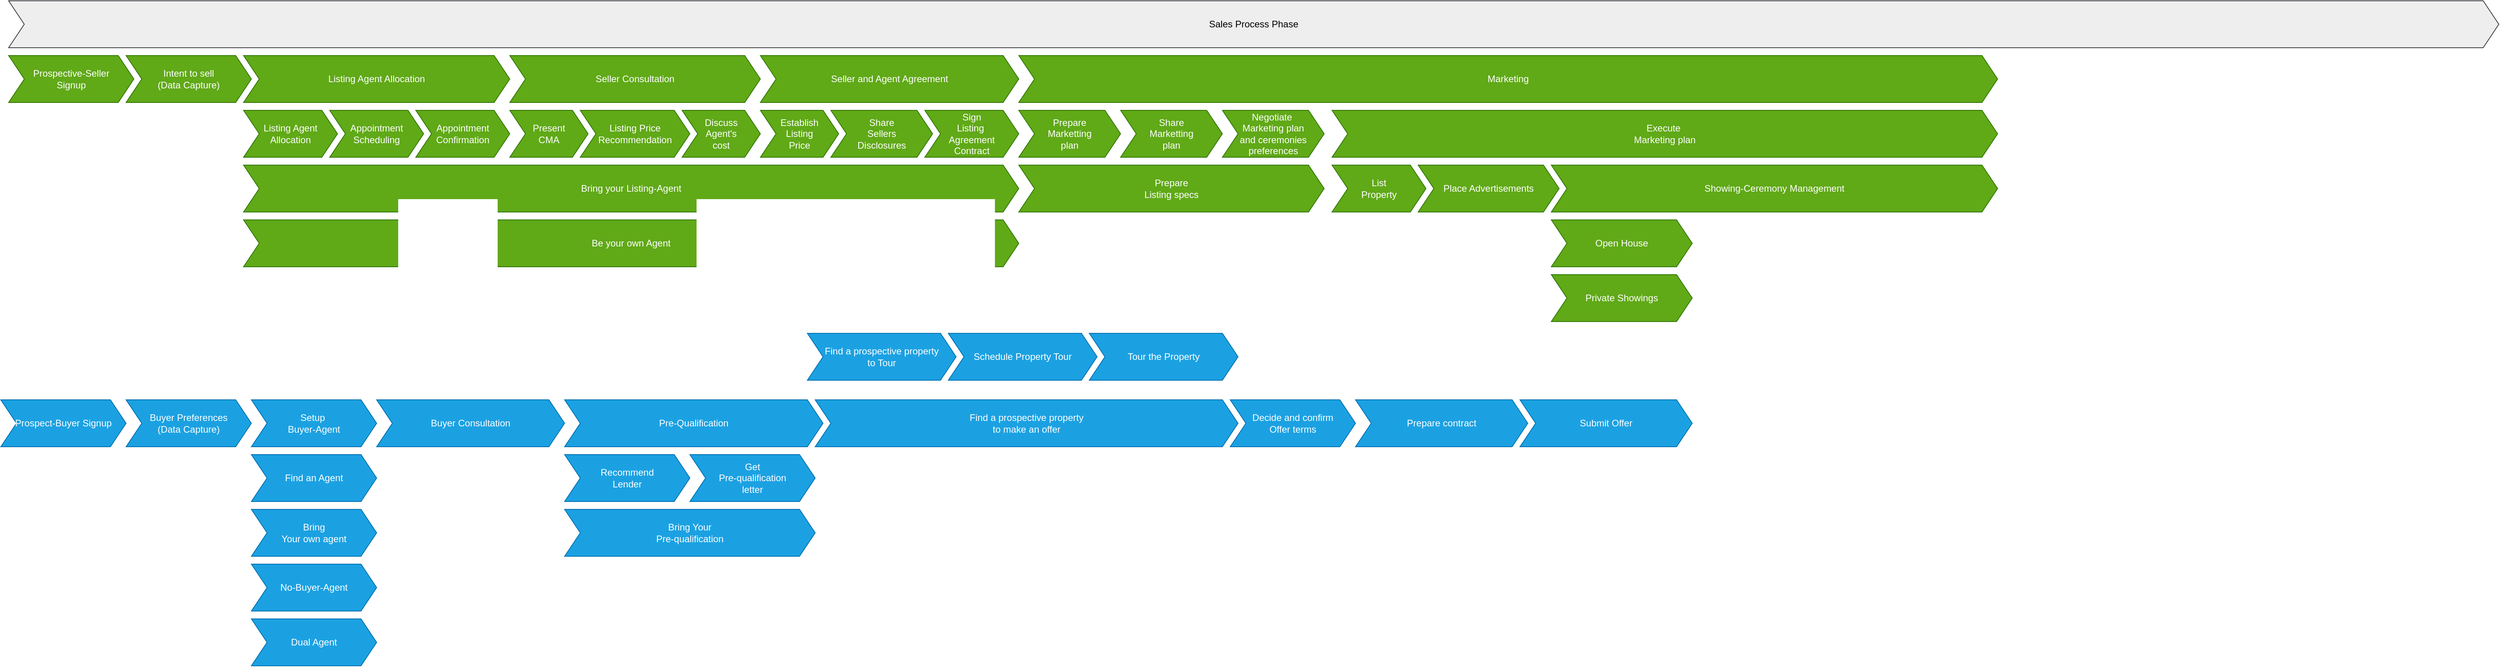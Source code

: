 <mxfile version="18.1.1" type="github" pages="2"><diagram id="bdXFUAsFdggd3r18G_aJ" name="Page-1"><mxGraphModel dx="522" dy="385" grid="1" gridSize="10" guides="1" tooltips="1" connect="1" arrows="1" fold="1" page="1" pageScale="1" pageWidth="1100" pageHeight="850" math="0" shadow="0"><root><mxCell id="0"/><mxCell id="1" parent="0"/><mxCell id="eJUdb9MCWNpWFoF7-U0Q-1" value="Sales Process Phase" style="shape=step;perimeter=stepPerimeter;whiteSpace=wrap;html=1;fixedSize=1;fillColor=#eeeeee;strokeColor=#36393d;" parent="1" vertex="1"><mxGeometry x="70" width="3180" height="60" as="geometry"/></mxCell><mxCell id="3h52Y9RRFT-HM_RNsiNN-22" value="Prospective-Seller &lt;br&gt;Signup&lt;span style=&quot;color: rgba(0, 0, 0, 0); font-family: monospace; font-size: 0px; text-align: start;&quot;&gt;%3CmxGraphModel%3E%3Croot%3E%3CmxCell%20id%3D%220%22%2F%3E%3CmxCell%20id%3D%221%22%20parent%3D%220%22%2F%3E%3CmxCell%20id%3D%222%22%20value%3D%22Sales%20Process%20Phase%22%20style%3D%22shape%3Dstep%3Bperimeter%3DstepPerimeter%3BwhiteSpace%3Dwrap%3Bhtml%3D1%3BfixedSize%3D1%3BfillColor%3D%2360a917%3BfontColor%3D%23ffffff%3BstrokeColor%3D%232D7600%3B%22%20vertex%3D%221%22%20parent%3D%221%22%3E%3CmxGeometry%20x%3D%2270%22%20width%3D%22570%22%20height%3D%2260%22%20as%3D%22geometry%22%2F%3E%3C%2FmxCell%3E%3C%2Froot%3E%3C%2FmxGraphModel%3E&lt;/span&gt;" style="shape=step;perimeter=stepPerimeter;whiteSpace=wrap;html=1;fixedSize=1;fillColor=#60a917;fontColor=#ffffff;strokeColor=#2D7600;" parent="1" vertex="1"><mxGeometry x="70" y="70" width="160" height="60" as="geometry"/></mxCell><mxCell id="3h52Y9RRFT-HM_RNsiNN-23" value="Intent to sell&lt;br&gt;(Data Capture)" style="shape=step;perimeter=stepPerimeter;whiteSpace=wrap;html=1;fixedSize=1;fillColor=#60a917;fontColor=#ffffff;strokeColor=#2D7600;" parent="1" vertex="1"><mxGeometry x="220" y="70" width="160" height="60" as="geometry"/></mxCell><mxCell id="3h52Y9RRFT-HM_RNsiNN-24" value="Listing Agent Allocation" style="shape=step;perimeter=stepPerimeter;whiteSpace=wrap;html=1;fixedSize=1;fillColor=#60a917;fontColor=#ffffff;strokeColor=#2D7600;fontStyle=0" parent="1" vertex="1"><mxGeometry x="370" y="70" width="340" height="60" as="geometry"/></mxCell><mxCell id="3h52Y9RRFT-HM_RNsiNN-26" value="Listing Agent Allocation" style="shape=step;perimeter=stepPerimeter;whiteSpace=wrap;html=1;fixedSize=1;fillColor=#60a917;fontColor=#ffffff;strokeColor=#2D7600;" parent="1" vertex="1"><mxGeometry x="370" y="140" width="120" height="60" as="geometry"/></mxCell><mxCell id="3h52Y9RRFT-HM_RNsiNN-27" value="Appointment&lt;br&gt;Scheduling" style="shape=step;perimeter=stepPerimeter;whiteSpace=wrap;html=1;fixedSize=1;fillColor=#60a917;fontColor=#ffffff;strokeColor=#2D7600;" parent="1" vertex="1"><mxGeometry x="480" y="140" width="120" height="60" as="geometry"/></mxCell><mxCell id="3h52Y9RRFT-HM_RNsiNN-28" value="Appointment&lt;br&gt;Confirmation" style="shape=step;perimeter=stepPerimeter;whiteSpace=wrap;html=1;fixedSize=1;fillColor=#60a917;fontColor=#ffffff;strokeColor=#2D7600;" parent="1" vertex="1"><mxGeometry x="590" y="140" width="120" height="60" as="geometry"/></mxCell><mxCell id="3h52Y9RRFT-HM_RNsiNN-29" value="Seller Consultation" style="shape=step;perimeter=stepPerimeter;whiteSpace=wrap;html=1;fixedSize=1;fillColor=#60a917;fontColor=#ffffff;strokeColor=#2D7600;" parent="1" vertex="1"><mxGeometry x="710" y="70" width="320" height="60" as="geometry"/></mxCell><mxCell id="3h52Y9RRFT-HM_RNsiNN-30" value="Present&lt;br&gt;CMA" style="shape=step;perimeter=stepPerimeter;whiteSpace=wrap;html=1;fixedSize=1;fillColor=#60a917;fontColor=#ffffff;strokeColor=#2D7600;" parent="1" vertex="1"><mxGeometry x="710" y="140" width="100" height="60" as="geometry"/></mxCell><mxCell id="3h52Y9RRFT-HM_RNsiNN-31" value="Listing Price&lt;br&gt;Recommendation" style="shape=step;perimeter=stepPerimeter;whiteSpace=wrap;html=1;fixedSize=1;fillColor=#60a917;fontColor=#ffffff;strokeColor=#2D7600;" parent="1" vertex="1"><mxGeometry x="800" y="140" width="140" height="60" as="geometry"/></mxCell><mxCell id="3h52Y9RRFT-HM_RNsiNN-32" value="Establish&lt;br&gt;Listing&lt;br&gt;Price" style="shape=step;perimeter=stepPerimeter;whiteSpace=wrap;html=1;fixedSize=1;fillColor=#60a917;fontColor=#ffffff;strokeColor=#2D7600;" parent="1" vertex="1"><mxGeometry x="1030" y="140" width="100" height="60" as="geometry"/></mxCell><mxCell id="3h52Y9RRFT-HM_RNsiNN-33" value="Share&lt;br&gt;Sellers&lt;br&gt;Disclosures" style="shape=step;perimeter=stepPerimeter;whiteSpace=wrap;html=1;fixedSize=1;fillColor=#60a917;fontColor=#ffffff;strokeColor=#2D7600;" parent="1" vertex="1"><mxGeometry x="1120" y="140" width="130" height="60" as="geometry"/></mxCell><mxCell id="3h52Y9RRFT-HM_RNsiNN-34" value="Sign&lt;br&gt;Listing&amp;nbsp;&lt;br&gt;Agreement&lt;br&gt;Contract" style="shape=step;perimeter=stepPerimeter;whiteSpace=wrap;html=1;fixedSize=1;fillColor=#60a917;fontColor=#ffffff;strokeColor=#2D7600;" parent="1" vertex="1"><mxGeometry x="1240" y="140" width="120" height="60" as="geometry"/></mxCell><mxCell id="3h52Y9RRFT-HM_RNsiNN-35" value="Seller and Agent Agreement" style="shape=step;perimeter=stepPerimeter;whiteSpace=wrap;html=1;fixedSize=1;fillColor=#60a917;fontColor=#ffffff;strokeColor=#2D7600;" parent="1" vertex="1"><mxGeometry x="1030" y="70" width="330" height="60" as="geometry"/></mxCell><mxCell id="3h52Y9RRFT-HM_RNsiNN-36" value="Marketing" style="shape=step;perimeter=stepPerimeter;whiteSpace=wrap;html=1;fixedSize=1;fillColor=#60a917;fontColor=#ffffff;strokeColor=#2D7600;" parent="1" vertex="1"><mxGeometry x="1360" y="70" width="1250" height="60" as="geometry"/></mxCell><mxCell id="3h52Y9RRFT-HM_RNsiNN-37" value="Prepare&lt;br&gt;Listing specs" style="shape=step;perimeter=stepPerimeter;whiteSpace=wrap;html=1;fixedSize=1;fillColor=#60a917;fontColor=#ffffff;strokeColor=#2D7600;" parent="1" vertex="1"><mxGeometry x="1360" y="210" width="390" height="60" as="geometry"/></mxCell><mxCell id="3h52Y9RRFT-HM_RNsiNN-38" value="List&lt;br&gt;Property" style="shape=step;perimeter=stepPerimeter;whiteSpace=wrap;html=1;fixedSize=1;fillColor=#60a917;fontColor=#ffffff;strokeColor=#2D7600;" parent="1" vertex="1"><mxGeometry x="1760" y="210" width="120" height="60" as="geometry"/></mxCell><mxCell id="3h52Y9RRFT-HM_RNsiNN-40" value="Execute&amp;nbsp;&lt;br&gt;Marketing plan" style="shape=step;perimeter=stepPerimeter;whiteSpace=wrap;html=1;fixedSize=1;fillColor=#60a917;fontColor=#ffffff;strokeColor=#2D7600;" parent="1" vertex="1"><mxGeometry x="1760" y="140" width="850" height="60" as="geometry"/></mxCell><mxCell id="3h52Y9RRFT-HM_RNsiNN-41" value="Discuss&lt;br&gt;Agent's&lt;br&gt;cost" style="shape=step;perimeter=stepPerimeter;whiteSpace=wrap;html=1;fixedSize=1;fillColor=#60a917;fontColor=#ffffff;strokeColor=#2D7600;" parent="1" vertex="1"><mxGeometry x="930" y="140" width="100" height="60" as="geometry"/></mxCell><mxCell id="3h52Y9RRFT-HM_RNsiNN-42" value="Prepare &lt;br&gt;Marketting&lt;br&gt;plan" style="shape=step;perimeter=stepPerimeter;whiteSpace=wrap;html=1;fixedSize=1;fillColor=#60a917;fontColor=#ffffff;strokeColor=#2D7600;" parent="1" vertex="1"><mxGeometry x="1360" y="140" width="130" height="60" as="geometry"/></mxCell><mxCell id="3h52Y9RRFT-HM_RNsiNN-43" value="Share&lt;br&gt;Marketting&lt;br&gt;plan" style="shape=step;perimeter=stepPerimeter;whiteSpace=wrap;html=1;fixedSize=1;fillColor=#60a917;fontColor=#ffffff;strokeColor=#2D7600;" parent="1" vertex="1"><mxGeometry x="1490" y="140" width="130" height="60" as="geometry"/></mxCell><mxCell id="3h52Y9RRFT-HM_RNsiNN-44" value="Negotiate&amp;nbsp;&lt;br&gt;Marketing plan&lt;br&gt;and ceremonies preferences" style="shape=step;perimeter=stepPerimeter;whiteSpace=wrap;html=1;fixedSize=1;fillColor=#60a917;fontColor=#ffffff;strokeColor=#2D7600;" parent="1" vertex="1"><mxGeometry x="1620" y="140" width="130" height="60" as="geometry"/></mxCell><mxCell id="3h52Y9RRFT-HM_RNsiNN-47" value="Place Advertisements" style="shape=step;perimeter=stepPerimeter;whiteSpace=wrap;html=1;fixedSize=1;fillColor=#60a917;fontColor=#ffffff;strokeColor=#2D7600;" parent="1" vertex="1"><mxGeometry x="1870" y="210" width="180" height="60" as="geometry"/></mxCell><mxCell id="3h52Y9RRFT-HM_RNsiNN-49" value="Showing-Ceremony Management" style="shape=step;perimeter=stepPerimeter;whiteSpace=wrap;html=1;fixedSize=1;fillColor=#60a917;fontColor=#ffffff;strokeColor=#2D7600;" parent="1" vertex="1"><mxGeometry x="2040" y="210" width="570" height="60" as="geometry"/></mxCell><mxCell id="3h52Y9RRFT-HM_RNsiNN-50" value="Open House" style="shape=step;perimeter=stepPerimeter;whiteSpace=wrap;html=1;fixedSize=1;fillColor=#60a917;fontColor=#ffffff;strokeColor=#2D7600;" parent="1" vertex="1"><mxGeometry x="2040" y="280" width="180" height="60" as="geometry"/></mxCell><mxCell id="3h52Y9RRFT-HM_RNsiNN-51" value="Private Showings" style="shape=step;perimeter=stepPerimeter;whiteSpace=wrap;html=1;fixedSize=1;fillColor=#60a917;fontColor=#ffffff;strokeColor=#2D7600;" parent="1" vertex="1"><mxGeometry x="2040" y="350" width="180" height="60" as="geometry"/></mxCell><mxCell id="3h52Y9RRFT-HM_RNsiNN-52" value="Prospect-Buyer Signup&lt;span style=&quot;color: rgba(0, 0, 0, 0); font-family: monospace; font-size: 0px; text-align: start;&quot;&gt;%3CmxGraphModel%3E%3Croot%3E%3CmxCell%20id%3D%220%22%2F%3E%3CmxCell%20id%3D%221%22%20parent%3D%220%22%2F%3E%3CmxCell%20id%3D%222%22%20value%3D%22Sales%20Process%20Phase%22%20style%3D%22shape%3Dstep%3Bperimeter%3DstepPerimeter%3BwhiteSpace%3Dwrap%3Bhtml%3D1%3BfixedSize%3D1%3BfillColor%3D%2360a917%3BfontColor%3D%23ffffff%3BstrokeColor%3D%232D7600%3B%22%20vertex%3D%221%22%20parent%3D%221%22%3E%3CmxGeometry%20x%3D%2270%22%20width%3D%22570%22%20height%3D%2260%22%20as%3D%22geometry%22%2F%3E%3C%2FmxCell%3E%3C%2Froot%3E%3C%2FmxGraphModel%3E&lt;/span&gt;" style="shape=step;perimeter=stepPerimeter;whiteSpace=wrap;html=1;fixedSize=1;fillColor=#1ba1e2;fontColor=#ffffff;strokeColor=#006EAF;" parent="1" vertex="1"><mxGeometry x="60" y="510" width="160" height="60" as="geometry"/></mxCell><mxCell id="3h52Y9RRFT-HM_RNsiNN-54" value="Buyer Preferences&lt;br&gt;(Data Capture)" style="shape=step;perimeter=stepPerimeter;whiteSpace=wrap;html=1;fixedSize=1;fillColor=#1ba1e2;fontColor=#ffffff;strokeColor=#006EAF;" parent="1" vertex="1"><mxGeometry x="220" y="510" width="160" height="60" as="geometry"/></mxCell><mxCell id="3h52Y9RRFT-HM_RNsiNN-55" value="Setup&amp;nbsp;&lt;br&gt;Buyer-Agent" style="shape=step;perimeter=stepPerimeter;whiteSpace=wrap;html=1;fixedSize=1;fillColor=#1ba1e2;fontColor=#ffffff;strokeColor=#006EAF;" parent="1" vertex="1"><mxGeometry x="380" y="510" width="160" height="60" as="geometry"/></mxCell><mxCell id="3h52Y9RRFT-HM_RNsiNN-56" value="Bring&lt;br&gt;Your own agent" style="shape=step;perimeter=stepPerimeter;whiteSpace=wrap;html=1;fixedSize=1;fillColor=#1ba1e2;fontColor=#ffffff;strokeColor=#006EAF;" parent="1" vertex="1"><mxGeometry x="380" y="650" width="160" height="60" as="geometry"/></mxCell><mxCell id="3h52Y9RRFT-HM_RNsiNN-57" value="Find an Agent" style="shape=step;perimeter=stepPerimeter;whiteSpace=wrap;html=1;fixedSize=1;fillColor=#1ba1e2;fontColor=#ffffff;strokeColor=#006EAF;" parent="1" vertex="1"><mxGeometry x="380" y="580" width="160" height="60" as="geometry"/></mxCell><mxCell id="3h52Y9RRFT-HM_RNsiNN-58" value="No-Buyer-Agent" style="shape=step;perimeter=stepPerimeter;whiteSpace=wrap;html=1;fixedSize=1;fillColor=#1ba1e2;fontColor=#ffffff;strokeColor=#006EAF;" parent="1" vertex="1"><mxGeometry x="380" y="720" width="160" height="60" as="geometry"/></mxCell><mxCell id="3h52Y9RRFT-HM_RNsiNN-59" value="Dual Agent" style="shape=step;perimeter=stepPerimeter;whiteSpace=wrap;html=1;fixedSize=1;fillColor=#1ba1e2;fontColor=#ffffff;strokeColor=#006EAF;" parent="1" vertex="1"><mxGeometry x="380" y="790" width="160" height="60" as="geometry"/></mxCell><mxCell id="3h52Y9RRFT-HM_RNsiNN-60" value="Buyer Consultation" style="shape=step;perimeter=stepPerimeter;whiteSpace=wrap;html=1;fixedSize=1;fillColor=#1ba1e2;fontColor=#ffffff;strokeColor=#006EAF;" parent="1" vertex="1"><mxGeometry x="540" y="510" width="240" height="60" as="geometry"/></mxCell><mxCell id="3h52Y9RRFT-HM_RNsiNN-61" value="Pre-Qualification" style="shape=step;perimeter=stepPerimeter;whiteSpace=wrap;html=1;fixedSize=1;fillColor=#1ba1e2;fontColor=#ffffff;strokeColor=#006EAF;" parent="1" vertex="1"><mxGeometry x="780" y="510" width="330" height="60" as="geometry"/></mxCell><mxCell id="3h52Y9RRFT-HM_RNsiNN-63" value="Recommend&lt;br&gt;Lender" style="shape=step;perimeter=stepPerimeter;whiteSpace=wrap;html=1;fixedSize=1;fillColor=#1ba1e2;fontColor=#ffffff;strokeColor=#006EAF;" parent="1" vertex="1"><mxGeometry x="780" y="580" width="160" height="60" as="geometry"/></mxCell><mxCell id="3h52Y9RRFT-HM_RNsiNN-64" value="Get&lt;br&gt;Pre-qualification&lt;br&gt;letter" style="shape=step;perimeter=stepPerimeter;whiteSpace=wrap;html=1;fixedSize=1;fillColor=#1ba1e2;fontColor=#ffffff;strokeColor=#006EAF;" parent="1" vertex="1"><mxGeometry x="940" y="580" width="160" height="60" as="geometry"/></mxCell><mxCell id="3h52Y9RRFT-HM_RNsiNN-67" value="Bring Your &lt;br&gt;Pre-qualification" style="shape=step;perimeter=stepPerimeter;whiteSpace=wrap;html=1;fixedSize=1;fillColor=#1ba1e2;fontColor=#ffffff;strokeColor=#006EAF;" parent="1" vertex="1"><mxGeometry x="780" y="650" width="320" height="60" as="geometry"/></mxCell><mxCell id="3h52Y9RRFT-HM_RNsiNN-70" value="Prepare contract" style="shape=step;perimeter=stepPerimeter;whiteSpace=wrap;html=1;fixedSize=1;fillColor=#1ba1e2;fontColor=#ffffff;strokeColor=#006EAF;" parent="1" vertex="1"><mxGeometry x="1790" y="510" width="220" height="60" as="geometry"/></mxCell><mxCell id="3h52Y9RRFT-HM_RNsiNN-71" value="Submit Offer" style="shape=step;perimeter=stepPerimeter;whiteSpace=wrap;html=1;fixedSize=1;fillColor=#1ba1e2;fontColor=#ffffff;strokeColor=#006EAF;" parent="1" vertex="1"><mxGeometry x="2000" y="510" width="220" height="60" as="geometry"/></mxCell><mxCell id="3h52Y9RRFT-HM_RNsiNN-72" value="Find a prospective property&lt;br&gt;to Tour" style="shape=step;perimeter=stepPerimeter;whiteSpace=wrap;html=1;fixedSize=1;fillColor=#1ba1e2;fontColor=#ffffff;strokeColor=#006EAF;" parent="1" vertex="1"><mxGeometry x="1090" y="425" width="190" height="60" as="geometry"/></mxCell><mxCell id="3h52Y9RRFT-HM_RNsiNN-73" value="Schedule Property Tour" style="shape=step;perimeter=stepPerimeter;whiteSpace=wrap;html=1;fixedSize=1;fillColor=#1ba1e2;fontColor=#ffffff;strokeColor=#006EAF;" parent="1" vertex="1"><mxGeometry x="1270" y="425" width="190" height="60" as="geometry"/></mxCell><mxCell id="3h52Y9RRFT-HM_RNsiNN-75" value="Tour the Property" style="shape=step;perimeter=stepPerimeter;whiteSpace=wrap;html=1;fixedSize=1;fillColor=#1ba1e2;fontColor=#ffffff;strokeColor=#006EAF;" parent="1" vertex="1"><mxGeometry x="1450" y="425" width="190" height="60" as="geometry"/></mxCell><mxCell id="1hUaYEYE7OWiu_UKAkCa-1" value="Find a prospective property&lt;br&gt;to make an offer" style="shape=step;perimeter=stepPerimeter;whiteSpace=wrap;html=1;fixedSize=1;fillColor=#1ba1e2;fontColor=#ffffff;strokeColor=#006EAF;" parent="1" vertex="1"><mxGeometry x="1100" y="510" width="540" height="60" as="geometry"/></mxCell><mxCell id="1hUaYEYE7OWiu_UKAkCa-2" value="Decide and confirm&lt;br&gt;Offer terms" style="shape=step;perimeter=stepPerimeter;whiteSpace=wrap;html=1;fixedSize=1;fillColor=#1ba1e2;fontColor=#ffffff;strokeColor=#006EAF;" parent="1" vertex="1"><mxGeometry x="1630" y="510" width="160" height="60" as="geometry"/></mxCell><mxCell id="1hUaYEYE7OWiu_UKAkCa-3" value="Bring your Listing-Agent" style="shape=step;perimeter=stepPerimeter;whiteSpace=wrap;html=1;fixedSize=1;fillColor=#60a917;fontColor=#ffffff;strokeColor=#2D7600;fontStyle=0" parent="1" vertex="1"><mxGeometry x="370" y="210" width="990" height="60" as="geometry"/></mxCell><mxCell id="1hUaYEYE7OWiu_UKAkCa-4" value="Be your own Agent" style="shape=step;perimeter=stepPerimeter;whiteSpace=wrap;html=1;fixedSize=1;fillColor=#60a917;fontColor=#ffffff;strokeColor=#2D7600;fontStyle=0" parent="1" vertex="1"><mxGeometry x="370" y="280" width="990" height="60" as="geometry"/></mxCell></root></mxGraphModel></diagram><diagram id="EEBLse4ZeidnuxPikny5" name="Page-2"><mxGraphModel dx="1938" dy="1013" grid="1" gridSize="10" guides="1" tooltips="1" connect="1" arrows="1" fold="1" page="1" pageScale="1" pageWidth="1100" pageHeight="850" math="0" shadow="0"><root><mxCell id="0"/><mxCell id="1" parent="0"/><mxCell id="i9wGTyywmFXxyKpxALgN-1" value="Sales Process Phase" style="shape=step;perimeter=stepPerimeter;whiteSpace=wrap;html=1;fixedSize=1;fillColor=#60a917;fontColor=#ffffff;strokeColor=#2D7600;" vertex="1" parent="1"><mxGeometry x="40" y="70" width="640" height="60" as="geometry"/></mxCell><mxCell id="i9wGTyywmFXxyKpxALgN-2" value="Contract to Closing Phase" style="shape=step;perimeter=stepPerimeter;whiteSpace=wrap;html=1;fixedSize=1;fillColor=#60a917;fontColor=#ffffff;strokeColor=#2D7600;" vertex="1" parent="1"><mxGeometry x="680" y="70" width="510" height="60" as="geometry"/></mxCell><mxCell id="i9wGTyywmFXxyKpxALgN-3" value="" style="points=[[0.25,0,0],[0.5,0,0],[0.75,0,0],[1,0.25,0],[1,0.5,0],[1,0.75,0],[0.75,1,0],[0.5,1,0],[0.25,1,0],[0,0.75,0],[0,0.5,0],[0,0.25,0]];shape=mxgraph.bpmn.task;whiteSpace=wrap;rectStyle=rounded;size=10;taskMarker=abstract;isLoopSub=1;isLoopMultiParallel=1;" vertex="1" parent="1"><mxGeometry x="50" y="190" width="120" height="80" as="geometry"/></mxCell></root></mxGraphModel></diagram></mxfile>